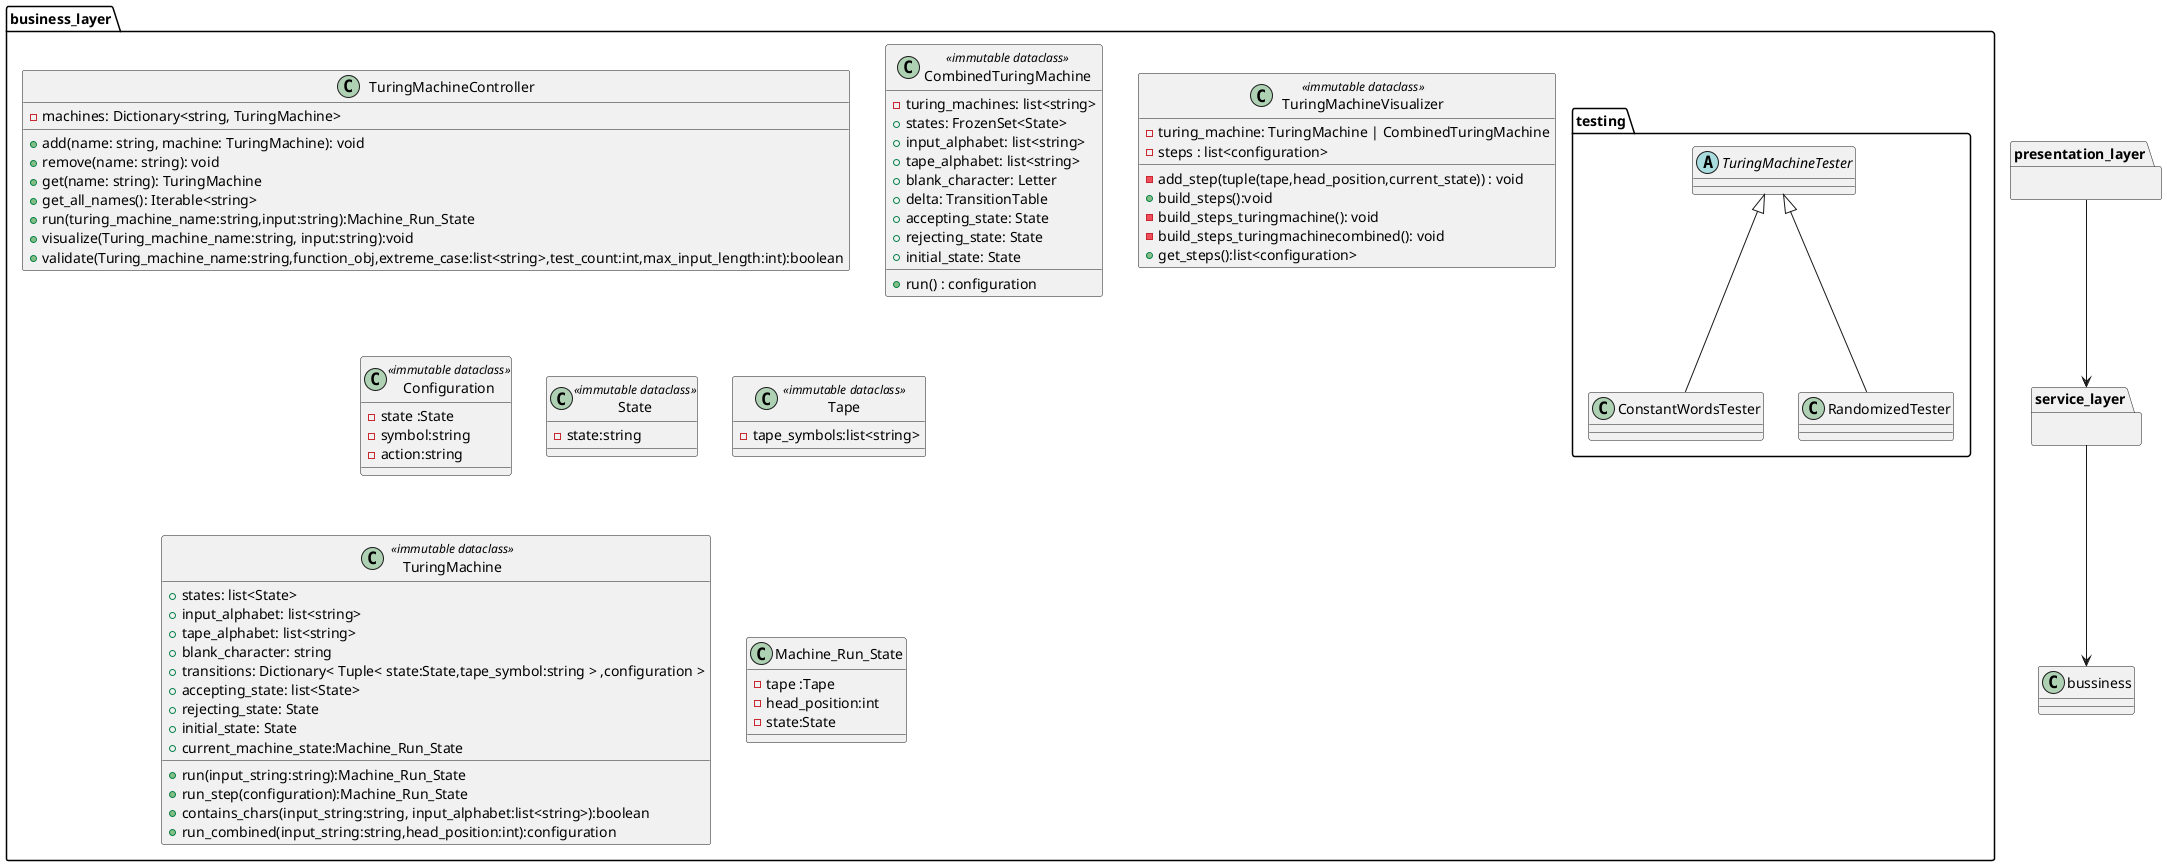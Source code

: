 @startuml



package business_layer {
    class TuringMachineController {
        - machines: Dictionary<string, TuringMachine>

        + add(name: string, machine: TuringMachine): void
        + remove(name: string): void
        + get(name: string): TuringMachine
        + get_all_names(): Iterable<string>
        + run(turing_machine_name:string,input:string):Machine_Run_State
        +visualize(Turing_machine_name:string, input:string):void
        +validate(Turing_machine_name:string,function_obj,extreme_case:list<string>,test_count:int,max_input_length:int):boolean

    }


 class CombinedTuringMachine <<immutable dataclass>> {
        -turing_machines: list<string>
        +run() : configuration
        + states: FrozenSet<State>
        + input_alphabet: list<string>
        + tape_alphabet: list<string>
        + blank_character: Letter
        + delta: TransitionTable
        + accepting_state: State
        + rejecting_state: State
        + initial_state: State

    }


     class TuringMachineVisualizer <<immutable dataclass>> {
        -turing_machine: TuringMachine | CombinedTuringMachine
        -steps : list<configuration>
        -add_step(tuple(tape,head_position,current_state)) : void
        +build_steps():void
        -build_steps_turingmachine(): void
        -build_steps_turingmachinecombined(): void
        +get_steps():list<configuration>
    }

    class Configuration <<immutable dataclass>> {
         -state :State
        -symbol:string
        -action:string
    }

       class State <<immutable dataclass>> {
        -state:string
    }

      class Tape <<immutable dataclass>> {
        -tape_symbols:list<string>
    }

    class TuringMachine <<immutable dataclass>> {
        + states: list<State>
        + input_alphabet: list<string>
        + tape_alphabet: list<string>
        + blank_character: string
        + transitions: Dictionary< Tuple< state:State,tape_symbol:string > ,configuration >
        + accepting_state: list<State>
        + rejecting_state: State
        + initial_state: State
        +current_machine_state:Machine_Run_State
        +run(input_string:string):Machine_Run_State
        +run_step(configuration):Machine_Run_State
        +contains_chars(input_string:string, input_alphabet:list<string>):boolean
        +run_combined(input_string:string,head_position:int):configuration

    }

    class Machine_Run_State {
       -tape :Tape
       -head_position:int
       -state:State
    }



package testing {
    abstract class TuringMachineTester {

    }

    class ConstantWordsTester {

    }

    class RandomizedTester {

    }

    ConstantWordsTester -u-|> TuringMachineTester
    RandomizedTester -u-|> TuringMachineTester

    }
}


package service_layer {

}

package presentation_layer {

}

service_layer -d-> bussiness
presentation_layer -d-> service_layer

@enduml